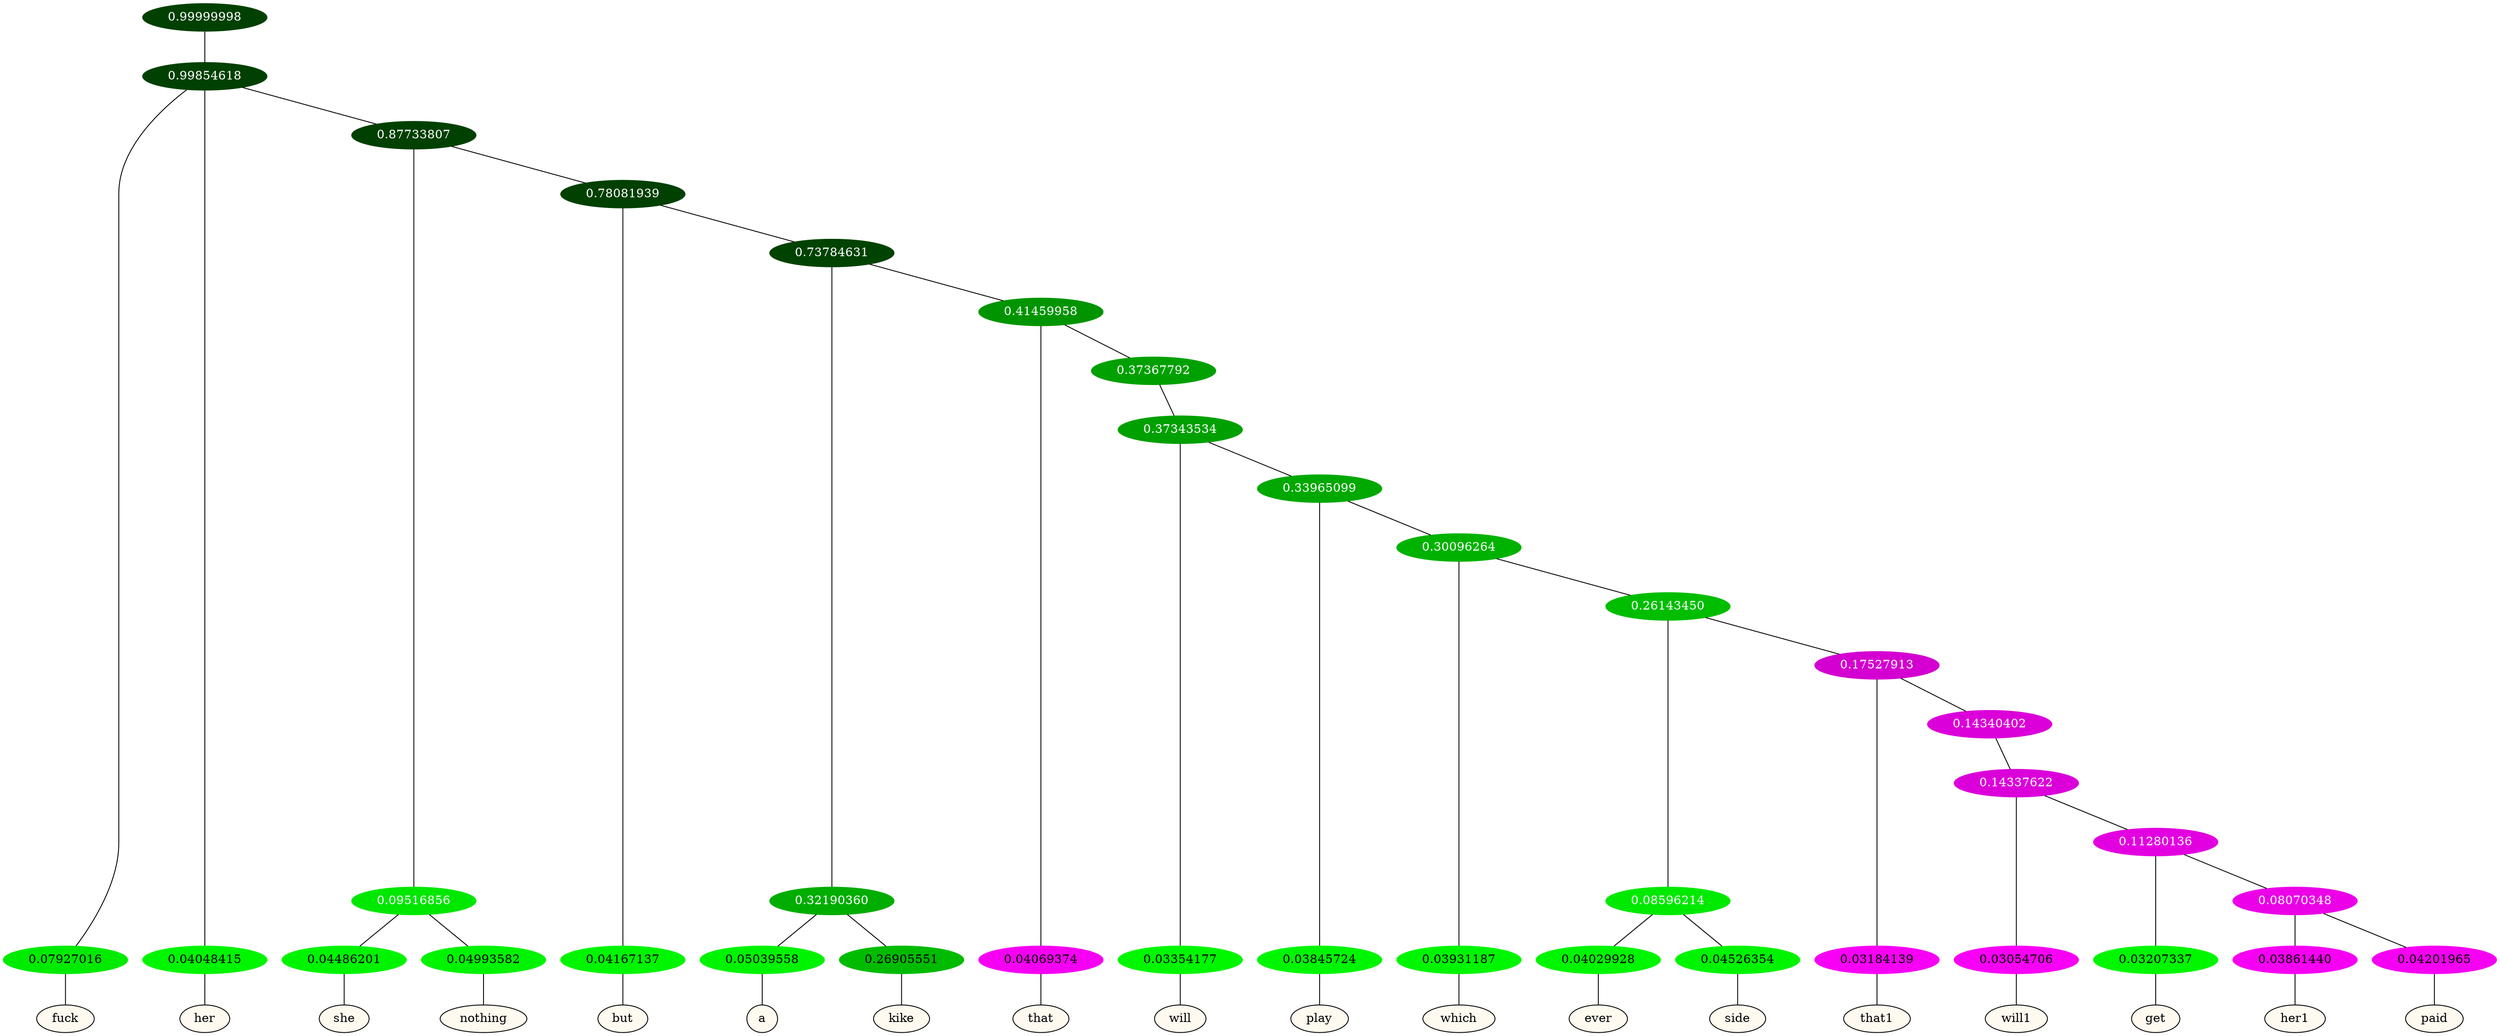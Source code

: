 graph {
	node [format=png height=0.15 nodesep=0.001 ordering=out overlap=prism overlap_scaling=0.01 ranksep=0.001 ratio=0.2 style=filled width=0.15]
	{
		rank=same
		a_w_2 [label=fuck color=black fillcolor=floralwhite style="filled,solid"]
		a_w_3 [label=her color=black fillcolor=floralwhite style="filled,solid"]
		a_w_7 [label=she color=black fillcolor=floralwhite style="filled,solid"]
		a_w_8 [label=nothing color=black fillcolor=floralwhite style="filled,solid"]
		a_w_9 [label=but color=black fillcolor=floralwhite style="filled,solid"]
		a_w_13 [label=a color=black fillcolor=floralwhite style="filled,solid"]
		a_w_14 [label=kike color=black fillcolor=floralwhite style="filled,solid"]
		a_w_15 [label=that color=black fillcolor=floralwhite style="filled,solid"]
		a_w_18 [label=will color=black fillcolor=floralwhite style="filled,solid"]
		a_w_20 [label=play color=black fillcolor=floralwhite style="filled,solid"]
		a_w_22 [label=which color=black fillcolor=floralwhite style="filled,solid"]
		a_w_26 [label=ever color=black fillcolor=floralwhite style="filled,solid"]
		a_w_27 [label=side color=black fillcolor=floralwhite style="filled,solid"]
		a_w_28 [label=that1 color=black fillcolor=floralwhite style="filled,solid"]
		a_w_31 [label=will1 color=black fillcolor=floralwhite style="filled,solid"]
		a_w_33 [label=get color=black fillcolor=floralwhite style="filled,solid"]
		a_w_35 [label=her1 color=black fillcolor=floralwhite style="filled,solid"]
		a_w_36 [label=paid color=black fillcolor=floralwhite style="filled,solid"]
	}
	a_n_2 -- a_w_2
	a_n_3 -- a_w_3
	a_n_7 -- a_w_7
	a_n_8 -- a_w_8
	a_n_9 -- a_w_9
	a_n_13 -- a_w_13
	a_n_14 -- a_w_14
	a_n_15 -- a_w_15
	a_n_18 -- a_w_18
	a_n_20 -- a_w_20
	a_n_22 -- a_w_22
	a_n_26 -- a_w_26
	a_n_27 -- a_w_27
	a_n_28 -- a_w_28
	a_n_31 -- a_w_31
	a_n_33 -- a_w_33
	a_n_35 -- a_w_35
	a_n_36 -- a_w_36
	{
		rank=same
		a_n_2 [label=0.07927016 color="0.334 1.000 0.921" fontcolor=black]
		a_n_3 [label=0.04048415 color="0.334 1.000 0.960" fontcolor=black]
		a_n_7 [label=0.04486201 color="0.334 1.000 0.955" fontcolor=black]
		a_n_8 [label=0.04993582 color="0.334 1.000 0.950" fontcolor=black]
		a_n_9 [label=0.04167137 color="0.334 1.000 0.958" fontcolor=black]
		a_n_13 [label=0.05039558 color="0.334 1.000 0.950" fontcolor=black]
		a_n_14 [label=0.26905551 color="0.334 1.000 0.731" fontcolor=black]
		a_n_15 [label=0.04069374 color="0.835 1.000 0.959" fontcolor=black]
		a_n_18 [label=0.03354177 color="0.334 1.000 0.966" fontcolor=black]
		a_n_20 [label=0.03845724 color="0.334 1.000 0.962" fontcolor=black]
		a_n_22 [label=0.03931187 color="0.334 1.000 0.961" fontcolor=black]
		a_n_26 [label=0.04029928 color="0.334 1.000 0.960" fontcolor=black]
		a_n_27 [label=0.04526354 color="0.334 1.000 0.955" fontcolor=black]
		a_n_28 [label=0.03184139 color="0.835 1.000 0.968" fontcolor=black]
		a_n_31 [label=0.03054706 color="0.835 1.000 0.969" fontcolor=black]
		a_n_33 [label=0.03207337 color="0.334 1.000 0.968" fontcolor=black]
		a_n_35 [label=0.03861440 color="0.835 1.000 0.961" fontcolor=black]
		a_n_36 [label=0.04201965 color="0.835 1.000 0.958" fontcolor=black]
	}
	a_n_0 [label=0.99999998 color="0.334 1.000 0.250" fontcolor=grey99]
	a_n_1 [label=0.99854618 color="0.334 1.000 0.250" fontcolor=grey99]
	a_n_0 -- a_n_1
	a_n_1 -- a_n_2
	a_n_1 -- a_n_3
	a_n_4 [label=0.87733807 color="0.334 1.000 0.250" fontcolor=grey99]
	a_n_1 -- a_n_4
	a_n_5 [label=0.09516856 color="0.334 1.000 0.905" fontcolor=grey99]
	a_n_4 -- a_n_5
	a_n_6 [label=0.78081939 color="0.334 1.000 0.250" fontcolor=grey99]
	a_n_4 -- a_n_6
	a_n_5 -- a_n_7
	a_n_5 -- a_n_8
	a_n_6 -- a_n_9
	a_n_10 [label=0.73784631 color="0.334 1.000 0.262" fontcolor=grey99]
	a_n_6 -- a_n_10
	a_n_11 [label=0.32190360 color="0.334 1.000 0.678" fontcolor=grey99]
	a_n_10 -- a_n_11
	a_n_12 [label=0.41459958 color="0.334 1.000 0.585" fontcolor=grey99]
	a_n_10 -- a_n_12
	a_n_11 -- a_n_13
	a_n_11 -- a_n_14
	a_n_12 -- a_n_15
	a_n_16 [label=0.37367792 color="0.334 1.000 0.626" fontcolor=grey99]
	a_n_12 -- a_n_16
	a_n_17 [label=0.37343534 color="0.334 1.000 0.627" fontcolor=grey99]
	a_n_16 -- a_n_17
	a_n_17 -- a_n_18
	a_n_19 [label=0.33965099 color="0.334 1.000 0.660" fontcolor=grey99]
	a_n_17 -- a_n_19
	a_n_19 -- a_n_20
	a_n_21 [label=0.30096264 color="0.334 1.000 0.699" fontcolor=grey99]
	a_n_19 -- a_n_21
	a_n_21 -- a_n_22
	a_n_23 [label=0.26143450 color="0.334 1.000 0.739" fontcolor=grey99]
	a_n_21 -- a_n_23
	a_n_24 [label=0.08596214 color="0.334 1.000 0.914" fontcolor=grey99]
	a_n_23 -- a_n_24
	a_n_25 [label=0.17527913 color="0.835 1.000 0.825" fontcolor=grey99]
	a_n_23 -- a_n_25
	a_n_24 -- a_n_26
	a_n_24 -- a_n_27
	a_n_25 -- a_n_28
	a_n_29 [label=0.14340402 color="0.835 1.000 0.857" fontcolor=grey99]
	a_n_25 -- a_n_29
	a_n_30 [label=0.14337622 color="0.835 1.000 0.857" fontcolor=grey99]
	a_n_29 -- a_n_30
	a_n_30 -- a_n_31
	a_n_32 [label=0.11280136 color="0.835 1.000 0.887" fontcolor=grey99]
	a_n_30 -- a_n_32
	a_n_32 -- a_n_33
	a_n_34 [label=0.08070348 color="0.835 1.000 0.919" fontcolor=grey99]
	a_n_32 -- a_n_34
	a_n_34 -- a_n_35
	a_n_34 -- a_n_36
}

